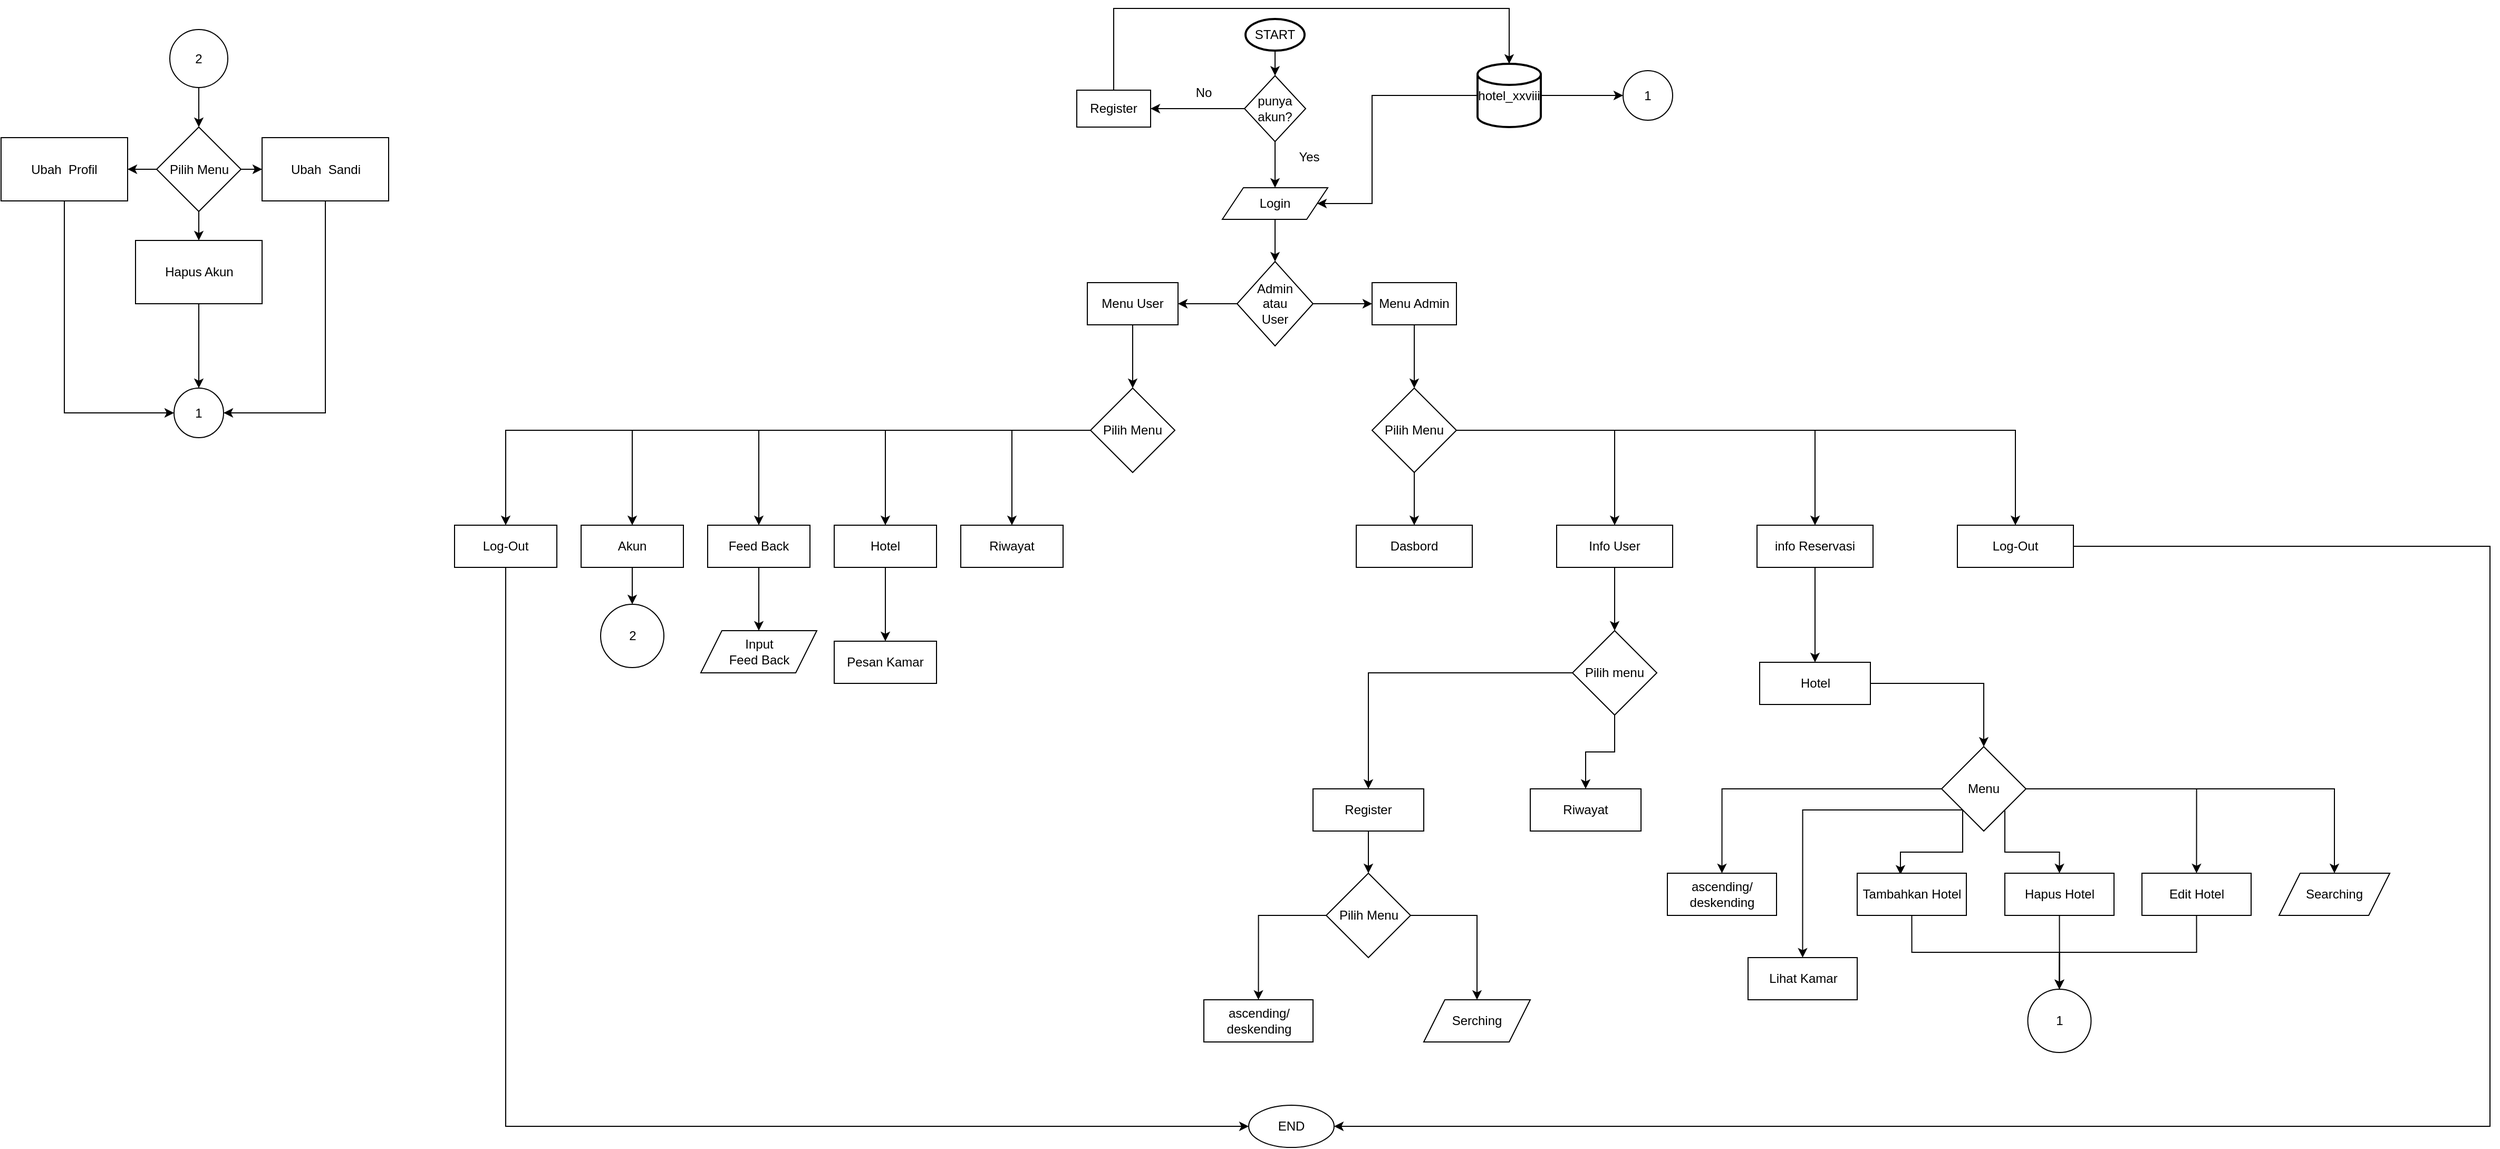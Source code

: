 <mxfile version="20.5.3" type="device"><diagram id="qQ9AL1fD26CuaHoBBLh9" name="Halaman-1"><mxGraphModel dx="2955" dy="978" grid="1" gridSize="10" guides="1" tooltips="1" connect="1" arrows="1" fold="1" page="1" pageScale="1" pageWidth="827" pageHeight="1169" math="0" shadow="0"><root><mxCell id="0"/><mxCell id="1" parent="0"/><mxCell id="fLt3tB8gpsDmZi_ovs86-10" style="edgeStyle=orthogonalEdgeStyle;rounded=0;orthogonalLoop=1;jettySize=auto;html=1;exitX=0.5;exitY=1;exitDx=0;exitDy=0;exitPerimeter=0;entryX=0.5;entryY=0;entryDx=0;entryDy=0;" parent="1" source="fLt3tB8gpsDmZi_ovs86-2" target="fLt3tB8gpsDmZi_ovs86-5" edge="1"><mxGeometry relative="1" as="geometry"/></mxCell><mxCell id="fLt3tB8gpsDmZi_ovs86-2" value="START" style="strokeWidth=2;html=1;shape=mxgraph.flowchart.start_1;whiteSpace=wrap;" parent="1" vertex="1"><mxGeometry x="370" y="30" width="56" height="30" as="geometry"/></mxCell><mxCell id="fLt3tB8gpsDmZi_ovs86-9" value="" style="edgeStyle=orthogonalEdgeStyle;rounded=0;orthogonalLoop=1;jettySize=auto;html=1;" parent="1" source="fLt3tB8gpsDmZi_ovs86-5" target="fLt3tB8gpsDmZi_ovs86-8" edge="1"><mxGeometry relative="1" as="geometry"/></mxCell><mxCell id="fLt3tB8gpsDmZi_ovs86-23" style="edgeStyle=orthogonalEdgeStyle;rounded=0;orthogonalLoop=1;jettySize=auto;html=1;exitX=0.5;exitY=1;exitDx=0;exitDy=0;" parent="1" source="fLt3tB8gpsDmZi_ovs86-5" target="fLt3tB8gpsDmZi_ovs86-22" edge="1"><mxGeometry relative="1" as="geometry"/></mxCell><mxCell id="fLt3tB8gpsDmZi_ovs86-5" value="punya&lt;br&gt;akun?" style="rhombus;whiteSpace=wrap;html=1;rounded=0;" parent="1" vertex="1"><mxGeometry x="369" y="83.75" width="58" height="62.5" as="geometry"/></mxCell><mxCell id="fLt3tB8gpsDmZi_ovs86-18" style="edgeStyle=orthogonalEdgeStyle;rounded=0;orthogonalLoop=1;jettySize=auto;html=1;exitX=0.5;exitY=0;exitDx=0;exitDy=0;entryX=0.5;entryY=0;entryDx=0;entryDy=0;entryPerimeter=0;" parent="1" source="fLt3tB8gpsDmZi_ovs86-8" target="fLt3tB8gpsDmZi_ovs86-17" edge="1"><mxGeometry relative="1" as="geometry"><Array as="points"><mxPoint x="245" y="20"/><mxPoint x="620" y="20"/></Array></mxGeometry></mxCell><mxCell id="fLt3tB8gpsDmZi_ovs86-8" value="Register" style="whiteSpace=wrap;html=1;rounded=0;" parent="1" vertex="1"><mxGeometry x="210" y="97.5" width="70" height="35" as="geometry"/></mxCell><mxCell id="fLt3tB8gpsDmZi_ovs86-12" value="Yes" style="text;html=1;align=center;verticalAlign=middle;resizable=0;points=[];autosize=1;strokeColor=none;fillColor=none;" parent="1" vertex="1"><mxGeometry x="410" y="146.25" width="40" height="30" as="geometry"/></mxCell><mxCell id="fLt3tB8gpsDmZi_ovs86-13" value="No" style="text;html=1;align=center;verticalAlign=middle;resizable=0;points=[];autosize=1;strokeColor=none;fillColor=none;" parent="1" vertex="1"><mxGeometry x="310" y="85" width="40" height="30" as="geometry"/></mxCell><mxCell id="fLt3tB8gpsDmZi_ovs86-40" style="edgeStyle=orthogonalEdgeStyle;rounded=0;orthogonalLoop=1;jettySize=auto;html=1;exitX=0;exitY=0.5;exitDx=0;exitDy=0;exitPerimeter=0;entryX=1;entryY=0.5;entryDx=0;entryDy=0;" parent="1" source="fLt3tB8gpsDmZi_ovs86-17" target="fLt3tB8gpsDmZi_ovs86-22" edge="1"><mxGeometry relative="1" as="geometry"><Array as="points"><mxPoint x="490" y="103"/><mxPoint x="490" y="205"/></Array></mxGeometry></mxCell><mxCell id="4eVXdx5uyCK_arHC674y-55" style="edgeStyle=orthogonalEdgeStyle;rounded=0;orthogonalLoop=1;jettySize=auto;html=1;exitX=1;exitY=0.5;exitDx=0;exitDy=0;exitPerimeter=0;entryX=0;entryY=0.5;entryDx=0;entryDy=0;" edge="1" parent="1" source="fLt3tB8gpsDmZi_ovs86-17" target="4eVXdx5uyCK_arHC674y-52"><mxGeometry relative="1" as="geometry"/></mxCell><mxCell id="fLt3tB8gpsDmZi_ovs86-17" value="hotel_xxviii" style="strokeWidth=2;html=1;shape=mxgraph.flowchart.database;whiteSpace=wrap;" parent="1" vertex="1"><mxGeometry x="590" y="72.5" width="60" height="60" as="geometry"/></mxCell><mxCell id="fLt3tB8gpsDmZi_ovs86-35" value="" style="edgeStyle=orthogonalEdgeStyle;rounded=0;orthogonalLoop=1;jettySize=auto;html=1;" parent="1" source="fLt3tB8gpsDmZi_ovs86-22" target="fLt3tB8gpsDmZi_ovs86-34" edge="1"><mxGeometry relative="1" as="geometry"/></mxCell><mxCell id="fLt3tB8gpsDmZi_ovs86-22" value="Login" style="shape=parallelogram;perimeter=parallelogramPerimeter;whiteSpace=wrap;html=1;fixedSize=1;" parent="1" vertex="1"><mxGeometry x="348" y="190" width="100" height="30" as="geometry"/></mxCell><mxCell id="fLt3tB8gpsDmZi_ovs86-37" value="" style="edgeStyle=orthogonalEdgeStyle;rounded=0;orthogonalLoop=1;jettySize=auto;html=1;" parent="1" source="fLt3tB8gpsDmZi_ovs86-34" target="fLt3tB8gpsDmZi_ovs86-36" edge="1"><mxGeometry relative="1" as="geometry"/></mxCell><mxCell id="fLt3tB8gpsDmZi_ovs86-39" value="" style="edgeStyle=orthogonalEdgeStyle;rounded=0;orthogonalLoop=1;jettySize=auto;html=1;" parent="1" source="fLt3tB8gpsDmZi_ovs86-34" target="fLt3tB8gpsDmZi_ovs86-38" edge="1"><mxGeometry relative="1" as="geometry"/></mxCell><mxCell id="fLt3tB8gpsDmZi_ovs86-34" value="Admin&lt;br&gt;atau&lt;br&gt;User" style="rhombus;whiteSpace=wrap;html=1;" parent="1" vertex="1"><mxGeometry x="362" y="260" width="72" height="80" as="geometry"/></mxCell><mxCell id="fLt3tB8gpsDmZi_ovs86-64" value="" style="edgeStyle=orthogonalEdgeStyle;rounded=0;orthogonalLoop=1;jettySize=auto;html=1;" parent="1" source="fLt3tB8gpsDmZi_ovs86-36" target="fLt3tB8gpsDmZi_ovs86-63" edge="1"><mxGeometry relative="1" as="geometry"/></mxCell><mxCell id="fLt3tB8gpsDmZi_ovs86-36" value="Menu Admin" style="whiteSpace=wrap;html=1;" parent="1" vertex="1"><mxGeometry x="490" y="280" width="80" height="40" as="geometry"/></mxCell><mxCell id="fLt3tB8gpsDmZi_ovs86-45" value="" style="edgeStyle=orthogonalEdgeStyle;rounded=0;orthogonalLoop=1;jettySize=auto;html=1;" parent="1" source="fLt3tB8gpsDmZi_ovs86-38" target="fLt3tB8gpsDmZi_ovs86-44" edge="1"><mxGeometry relative="1" as="geometry"/></mxCell><mxCell id="fLt3tB8gpsDmZi_ovs86-38" value="Menu User" style="whiteSpace=wrap;html=1;" parent="1" vertex="1"><mxGeometry x="220" y="280" width="86" height="40" as="geometry"/></mxCell><mxCell id="fLt3tB8gpsDmZi_ovs86-61" style="edgeStyle=orthogonalEdgeStyle;rounded=0;orthogonalLoop=1;jettySize=auto;html=1;exitX=0;exitY=0.5;exitDx=0;exitDy=0;entryX=0.5;entryY=0;entryDx=0;entryDy=0;" parent="1" source="fLt3tB8gpsDmZi_ovs86-44" target="fLt3tB8gpsDmZi_ovs86-56" edge="1"><mxGeometry relative="1" as="geometry"/></mxCell><mxCell id="fLt3tB8gpsDmZi_ovs86-62" style="edgeStyle=orthogonalEdgeStyle;rounded=0;orthogonalLoop=1;jettySize=auto;html=1;exitX=0;exitY=0.5;exitDx=0;exitDy=0;entryX=0.5;entryY=0;entryDx=0;entryDy=0;" parent="1" source="fLt3tB8gpsDmZi_ovs86-44" target="fLt3tB8gpsDmZi_ovs86-54" edge="1"><mxGeometry relative="1" as="geometry"/></mxCell><mxCell id="fLt3tB8gpsDmZi_ovs86-81" style="edgeStyle=orthogonalEdgeStyle;rounded=0;orthogonalLoop=1;jettySize=auto;html=1;exitX=0;exitY=0.5;exitDx=0;exitDy=0;entryX=0.5;entryY=0;entryDx=0;entryDy=0;" parent="1" source="fLt3tB8gpsDmZi_ovs86-44" target="fLt3tB8gpsDmZi_ovs86-73" edge="1"><mxGeometry relative="1" as="geometry"/></mxCell><mxCell id="4eVXdx5uyCK_arHC674y-67" style="edgeStyle=orthogonalEdgeStyle;rounded=0;orthogonalLoop=1;jettySize=auto;html=1;exitX=0;exitY=0.5;exitDx=0;exitDy=0;entryX=0.5;entryY=0;entryDx=0;entryDy=0;" edge="1" parent="1" source="fLt3tB8gpsDmZi_ovs86-44" target="fLt3tB8gpsDmZi_ovs86-52"><mxGeometry relative="1" as="geometry"/></mxCell><mxCell id="4eVXdx5uyCK_arHC674y-69" style="edgeStyle=orthogonalEdgeStyle;rounded=0;orthogonalLoop=1;jettySize=auto;html=1;exitX=0;exitY=0.5;exitDx=0;exitDy=0;entryX=0.5;entryY=0;entryDx=0;entryDy=0;" edge="1" parent="1" source="fLt3tB8gpsDmZi_ovs86-44" target="fLt3tB8gpsDmZi_ovs86-50"><mxGeometry relative="1" as="geometry"/></mxCell><mxCell id="fLt3tB8gpsDmZi_ovs86-44" value="Pilih Menu" style="rhombus;whiteSpace=wrap;html=1;" parent="1" vertex="1"><mxGeometry x="223" y="380" width="80" height="80" as="geometry"/></mxCell><mxCell id="fLt3tB8gpsDmZi_ovs86-46" value="Pesan Kamar" style="whiteSpace=wrap;html=1;" parent="1" vertex="1"><mxGeometry x="-20" y="620" width="97" height="40" as="geometry"/></mxCell><mxCell id="fLt3tB8gpsDmZi_ovs86-50" value="Riwayat" style="whiteSpace=wrap;html=1;" parent="1" vertex="1"><mxGeometry x="100" y="510" width="97" height="40" as="geometry"/></mxCell><mxCell id="4eVXdx5uyCK_arHC674y-68" style="edgeStyle=orthogonalEdgeStyle;rounded=0;orthogonalLoop=1;jettySize=auto;html=1;exitX=0.5;exitY=1;exitDx=0;exitDy=0;entryX=0.5;entryY=0;entryDx=0;entryDy=0;" edge="1" parent="1" source="fLt3tB8gpsDmZi_ovs86-52" target="fLt3tB8gpsDmZi_ovs86-46"><mxGeometry relative="1" as="geometry"/></mxCell><mxCell id="fLt3tB8gpsDmZi_ovs86-52" value="Hotel" style="whiteSpace=wrap;html=1;" parent="1" vertex="1"><mxGeometry x="-20" y="510" width="97" height="40" as="geometry"/></mxCell><mxCell id="4eVXdx5uyCK_arHC674y-65" style="edgeStyle=orthogonalEdgeStyle;rounded=0;orthogonalLoop=1;jettySize=auto;html=1;exitX=0.5;exitY=1;exitDx=0;exitDy=0;" edge="1" parent="1" source="fLt3tB8gpsDmZi_ovs86-54" target="4eVXdx5uyCK_arHC674y-64"><mxGeometry relative="1" as="geometry"/></mxCell><mxCell id="fLt3tB8gpsDmZi_ovs86-54" value="Feed Back" style="whiteSpace=wrap;html=1;" parent="1" vertex="1"><mxGeometry x="-140" y="510" width="97" height="40" as="geometry"/></mxCell><mxCell id="4eVXdx5uyCK_arHC674y-79" style="edgeStyle=orthogonalEdgeStyle;rounded=0;orthogonalLoop=1;jettySize=auto;html=1;exitX=0.5;exitY=1;exitDx=0;exitDy=0;" edge="1" parent="1" source="fLt3tB8gpsDmZi_ovs86-56" target="4eVXdx5uyCK_arHC674y-63"><mxGeometry relative="1" as="geometry"/></mxCell><mxCell id="fLt3tB8gpsDmZi_ovs86-56" value="Akun" style="whiteSpace=wrap;html=1;" parent="1" vertex="1"><mxGeometry x="-260" y="510" width="97" height="40" as="geometry"/></mxCell><mxCell id="fLt3tB8gpsDmZi_ovs86-66" value="" style="edgeStyle=orthogonalEdgeStyle;rounded=0;orthogonalLoop=1;jettySize=auto;html=1;" parent="1" source="fLt3tB8gpsDmZi_ovs86-63" target="fLt3tB8gpsDmZi_ovs86-65" edge="1"><mxGeometry relative="1" as="geometry"/></mxCell><mxCell id="fLt3tB8gpsDmZi_ovs86-75" style="edgeStyle=orthogonalEdgeStyle;rounded=0;orthogonalLoop=1;jettySize=auto;html=1;exitX=1;exitY=0.5;exitDx=0;exitDy=0;" parent="1" source="fLt3tB8gpsDmZi_ovs86-63" target="fLt3tB8gpsDmZi_ovs86-67" edge="1"><mxGeometry relative="1" as="geometry"/></mxCell><mxCell id="fLt3tB8gpsDmZi_ovs86-76" style="edgeStyle=orthogonalEdgeStyle;rounded=0;orthogonalLoop=1;jettySize=auto;html=1;exitX=1;exitY=0.5;exitDx=0;exitDy=0;entryX=0.5;entryY=0;entryDx=0;entryDy=0;" parent="1" source="fLt3tB8gpsDmZi_ovs86-63" target="fLt3tB8gpsDmZi_ovs86-69" edge="1"><mxGeometry relative="1" as="geometry"/></mxCell><mxCell id="fLt3tB8gpsDmZi_ovs86-77" style="edgeStyle=orthogonalEdgeStyle;rounded=0;orthogonalLoop=1;jettySize=auto;html=1;exitX=1;exitY=0.5;exitDx=0;exitDy=0;entryX=0.5;entryY=0;entryDx=0;entryDy=0;" parent="1" source="fLt3tB8gpsDmZi_ovs86-63" target="fLt3tB8gpsDmZi_ovs86-71" edge="1"><mxGeometry relative="1" as="geometry"/></mxCell><mxCell id="fLt3tB8gpsDmZi_ovs86-63" value="Pilih Menu" style="rhombus;whiteSpace=wrap;html=1;" parent="1" vertex="1"><mxGeometry x="490" y="380" width="80" height="80" as="geometry"/></mxCell><mxCell id="fLt3tB8gpsDmZi_ovs86-65" value="Dasbord" style="whiteSpace=wrap;html=1;" parent="1" vertex="1"><mxGeometry x="475" y="510" width="110" height="40" as="geometry"/></mxCell><mxCell id="4eVXdx5uyCK_arHC674y-2" value="" style="edgeStyle=orthogonalEdgeStyle;rounded=0;orthogonalLoop=1;jettySize=auto;html=1;" edge="1" parent="1" source="fLt3tB8gpsDmZi_ovs86-67" target="4eVXdx5uyCK_arHC674y-1"><mxGeometry relative="1" as="geometry"/></mxCell><mxCell id="fLt3tB8gpsDmZi_ovs86-67" value="Info User" style="whiteSpace=wrap;html=1;" parent="1" vertex="1"><mxGeometry x="665" y="510" width="110" height="40" as="geometry"/></mxCell><mxCell id="4eVXdx5uyCK_arHC674y-42" style="edgeStyle=orthogonalEdgeStyle;rounded=0;orthogonalLoop=1;jettySize=auto;html=1;exitX=0.5;exitY=1;exitDx=0;exitDy=0;entryX=0.5;entryY=0;entryDx=0;entryDy=0;" edge="1" parent="1" source="fLt3tB8gpsDmZi_ovs86-69" target="4eVXdx5uyCK_arHC674y-18"><mxGeometry relative="1" as="geometry"/></mxCell><mxCell id="fLt3tB8gpsDmZi_ovs86-69" value="info Reservasi" style="whiteSpace=wrap;html=1;" parent="1" vertex="1"><mxGeometry x="855" y="510" width="110" height="40" as="geometry"/></mxCell><mxCell id="4eVXdx5uyCK_arHC674y-54" style="edgeStyle=orthogonalEdgeStyle;rounded=0;orthogonalLoop=1;jettySize=auto;html=1;exitX=1;exitY=0.5;exitDx=0;exitDy=0;entryX=1;entryY=0.5;entryDx=0;entryDy=0;" edge="1" parent="1" source="fLt3tB8gpsDmZi_ovs86-71" target="4eVXdx5uyCK_arHC674y-53"><mxGeometry relative="1" as="geometry"><Array as="points"><mxPoint x="1550" y="530"/><mxPoint x="1550" y="1080"/></Array></mxGeometry></mxCell><mxCell id="fLt3tB8gpsDmZi_ovs86-71" value="Log-Out" style="whiteSpace=wrap;html=1;" parent="1" vertex="1"><mxGeometry x="1045" y="510" width="110" height="40" as="geometry"/></mxCell><mxCell id="4eVXdx5uyCK_arHC674y-62" style="edgeStyle=orthogonalEdgeStyle;rounded=0;orthogonalLoop=1;jettySize=auto;html=1;exitX=0.5;exitY=1;exitDx=0;exitDy=0;entryX=0;entryY=0.5;entryDx=0;entryDy=0;" edge="1" parent="1" source="fLt3tB8gpsDmZi_ovs86-73" target="4eVXdx5uyCK_arHC674y-53"><mxGeometry relative="1" as="geometry"/></mxCell><mxCell id="fLt3tB8gpsDmZi_ovs86-73" value="Log-Out" style="whiteSpace=wrap;html=1;" parent="1" vertex="1"><mxGeometry x="-380" y="510" width="97" height="40" as="geometry"/></mxCell><mxCell id="4eVXdx5uyCK_arHC674y-24" style="edgeStyle=orthogonalEdgeStyle;rounded=0;orthogonalLoop=1;jettySize=auto;html=1;exitX=0.5;exitY=1;exitDx=0;exitDy=0;entryX=0.5;entryY=0;entryDx=0;entryDy=0;" edge="1" parent="1" source="4eVXdx5uyCK_arHC674y-1" target="4eVXdx5uyCK_arHC674y-7"><mxGeometry relative="1" as="geometry"/></mxCell><mxCell id="4eVXdx5uyCK_arHC674y-25" style="edgeStyle=orthogonalEdgeStyle;rounded=0;orthogonalLoop=1;jettySize=auto;html=1;exitX=0;exitY=0.5;exitDx=0;exitDy=0;entryX=0.5;entryY=0;entryDx=0;entryDy=0;" edge="1" parent="1" source="4eVXdx5uyCK_arHC674y-1" target="4eVXdx5uyCK_arHC674y-3"><mxGeometry relative="1" as="geometry"/></mxCell><mxCell id="4eVXdx5uyCK_arHC674y-1" value="Pilih menu" style="rhombus;whiteSpace=wrap;html=1;" vertex="1" parent="1"><mxGeometry x="680" y="610" width="80" height="80" as="geometry"/></mxCell><mxCell id="4eVXdx5uyCK_arHC674y-27" style="edgeStyle=orthogonalEdgeStyle;rounded=0;orthogonalLoop=1;jettySize=auto;html=1;exitX=0.5;exitY=1;exitDx=0;exitDy=0;" edge="1" parent="1" source="4eVXdx5uyCK_arHC674y-3" target="4eVXdx5uyCK_arHC674y-26"><mxGeometry relative="1" as="geometry"/></mxCell><mxCell id="4eVXdx5uyCK_arHC674y-3" value="Register" style="whiteSpace=wrap;html=1;" vertex="1" parent="1"><mxGeometry x="434" y="760" width="105" height="40" as="geometry"/></mxCell><mxCell id="4eVXdx5uyCK_arHC674y-7" value="Riwayat" style="whiteSpace=wrap;html=1;" vertex="1" parent="1"><mxGeometry x="640" y="760" width="105" height="40" as="geometry"/></mxCell><mxCell id="4eVXdx5uyCK_arHC674y-39" value="" style="edgeStyle=orthogonalEdgeStyle;rounded=0;orthogonalLoop=1;jettySize=auto;html=1;" edge="1" parent="1" source="4eVXdx5uyCK_arHC674y-18" target="4eVXdx5uyCK_arHC674y-38"><mxGeometry relative="1" as="geometry"/></mxCell><mxCell id="4eVXdx5uyCK_arHC674y-18" value="Hotel" style="whiteSpace=wrap;html=1;" vertex="1" parent="1"><mxGeometry x="857.5" y="640" width="105" height="40" as="geometry"/></mxCell><mxCell id="4eVXdx5uyCK_arHC674y-32" style="edgeStyle=orthogonalEdgeStyle;rounded=0;orthogonalLoop=1;jettySize=auto;html=1;exitX=1;exitY=0.5;exitDx=0;exitDy=0;entryX=0.5;entryY=0;entryDx=0;entryDy=0;" edge="1" parent="1" source="4eVXdx5uyCK_arHC674y-26" target="4eVXdx5uyCK_arHC674y-31"><mxGeometry relative="1" as="geometry"/></mxCell><mxCell id="4eVXdx5uyCK_arHC674y-37" style="edgeStyle=orthogonalEdgeStyle;rounded=0;orthogonalLoop=1;jettySize=auto;html=1;exitX=0;exitY=0.5;exitDx=0;exitDy=0;entryX=0.5;entryY=0;entryDx=0;entryDy=0;" edge="1" parent="1" source="4eVXdx5uyCK_arHC674y-26" target="4eVXdx5uyCK_arHC674y-34"><mxGeometry relative="1" as="geometry"/></mxCell><mxCell id="4eVXdx5uyCK_arHC674y-26" value="Pilih Menu" style="rhombus;whiteSpace=wrap;html=1;" vertex="1" parent="1"><mxGeometry x="446.5" y="840" width="80" height="80" as="geometry"/></mxCell><mxCell id="4eVXdx5uyCK_arHC674y-31" value="Serching" style="shape=parallelogram;perimeter=parallelogramPerimeter;whiteSpace=wrap;html=1;fixedSize=1;" vertex="1" parent="1"><mxGeometry x="539" y="960" width="101" height="40" as="geometry"/></mxCell><mxCell id="4eVXdx5uyCK_arHC674y-34" value="ascending/&lt;br&gt;deskending" style="whiteSpace=wrap;html=1;" vertex="1" parent="1"><mxGeometry x="330.5" y="960" width="103.5" height="40" as="geometry"/></mxCell><mxCell id="4eVXdx5uyCK_arHC674y-41" value="" style="edgeStyle=orthogonalEdgeStyle;rounded=0;orthogonalLoop=1;jettySize=auto;html=1;" edge="1" parent="1" source="4eVXdx5uyCK_arHC674y-38" target="4eVXdx5uyCK_arHC674y-40"><mxGeometry relative="1" as="geometry"/></mxCell><mxCell id="4eVXdx5uyCK_arHC674y-46" style="edgeStyle=orthogonalEdgeStyle;rounded=0;orthogonalLoop=1;jettySize=auto;html=1;exitX=1;exitY=1;exitDx=0;exitDy=0;entryX=0.5;entryY=0;entryDx=0;entryDy=0;" edge="1" parent="1" source="4eVXdx5uyCK_arHC674y-38" target="4eVXdx5uyCK_arHC674y-45"><mxGeometry relative="1" as="geometry"/></mxCell><mxCell id="4eVXdx5uyCK_arHC674y-47" style="edgeStyle=orthogonalEdgeStyle;rounded=0;orthogonalLoop=1;jettySize=auto;html=1;exitX=0;exitY=1;exitDx=0;exitDy=0;entryX=0.396;entryY=0.033;entryDx=0;entryDy=0;entryPerimeter=0;" edge="1" parent="1" source="4eVXdx5uyCK_arHC674y-38" target="4eVXdx5uyCK_arHC674y-43"><mxGeometry relative="1" as="geometry"/></mxCell><mxCell id="4eVXdx5uyCK_arHC674y-48" style="edgeStyle=orthogonalEdgeStyle;rounded=0;orthogonalLoop=1;jettySize=auto;html=1;exitX=0;exitY=0.5;exitDx=0;exitDy=0;entryX=0.5;entryY=0;entryDx=0;entryDy=0;" edge="1" parent="1" source="4eVXdx5uyCK_arHC674y-38" target="4eVXdx5uyCK_arHC674y-44"><mxGeometry relative="1" as="geometry"/></mxCell><mxCell id="4eVXdx5uyCK_arHC674y-51" style="edgeStyle=orthogonalEdgeStyle;rounded=0;orthogonalLoop=1;jettySize=auto;html=1;exitX=1;exitY=0.5;exitDx=0;exitDy=0;entryX=0.5;entryY=0;entryDx=0;entryDy=0;" edge="1" parent="1" source="4eVXdx5uyCK_arHC674y-38" target="4eVXdx5uyCK_arHC674y-50"><mxGeometry relative="1" as="geometry"/></mxCell><mxCell id="4eVXdx5uyCK_arHC674y-61" style="edgeStyle=orthogonalEdgeStyle;rounded=0;orthogonalLoop=1;jettySize=auto;html=1;exitX=0;exitY=1;exitDx=0;exitDy=0;entryX=0.5;entryY=0;entryDx=0;entryDy=0;" edge="1" parent="1" source="4eVXdx5uyCK_arHC674y-38" target="4eVXdx5uyCK_arHC674y-60"><mxGeometry relative="1" as="geometry"/></mxCell><mxCell id="4eVXdx5uyCK_arHC674y-38" value="Menu" style="rhombus;whiteSpace=wrap;html=1;" vertex="1" parent="1"><mxGeometry x="1030" y="720" width="80" height="80" as="geometry"/></mxCell><mxCell id="4eVXdx5uyCK_arHC674y-40" value="Searching" style="shape=parallelogram;perimeter=parallelogramPerimeter;whiteSpace=wrap;html=1;fixedSize=1;" vertex="1" parent="1"><mxGeometry x="1350" y="840" width="105" height="40" as="geometry"/></mxCell><mxCell id="4eVXdx5uyCK_arHC674y-59" style="edgeStyle=orthogonalEdgeStyle;rounded=0;orthogonalLoop=1;jettySize=auto;html=1;exitX=0.5;exitY=1;exitDx=0;exitDy=0;entryX=0.5;entryY=0;entryDx=0;entryDy=0;" edge="1" parent="1" source="4eVXdx5uyCK_arHC674y-43" target="4eVXdx5uyCK_arHC674y-56"><mxGeometry relative="1" as="geometry"/></mxCell><mxCell id="4eVXdx5uyCK_arHC674y-43" value="Tambahkan Hotel" style="whiteSpace=wrap;html=1;" vertex="1" parent="1"><mxGeometry x="950" y="840" width="103.5" height="40" as="geometry"/></mxCell><mxCell id="4eVXdx5uyCK_arHC674y-44" value="ascending/&lt;br&gt;deskending" style="whiteSpace=wrap;html=1;" vertex="1" parent="1"><mxGeometry x="770" y="840" width="103.5" height="40" as="geometry"/></mxCell><mxCell id="4eVXdx5uyCK_arHC674y-58" style="edgeStyle=orthogonalEdgeStyle;rounded=0;orthogonalLoop=1;jettySize=auto;html=1;exitX=0.5;exitY=1;exitDx=0;exitDy=0;" edge="1" parent="1" source="4eVXdx5uyCK_arHC674y-45"><mxGeometry relative="1" as="geometry"><mxPoint x="1141.667" y="950" as="targetPoint"/></mxGeometry></mxCell><mxCell id="4eVXdx5uyCK_arHC674y-45" value="Hapus Hotel" style="whiteSpace=wrap;html=1;" vertex="1" parent="1"><mxGeometry x="1090" y="840" width="103.5" height="40" as="geometry"/></mxCell><mxCell id="4eVXdx5uyCK_arHC674y-57" style="edgeStyle=orthogonalEdgeStyle;rounded=0;orthogonalLoop=1;jettySize=auto;html=1;exitX=0.5;exitY=1;exitDx=0;exitDy=0;entryX=0.5;entryY=0;entryDx=0;entryDy=0;" edge="1" parent="1" source="4eVXdx5uyCK_arHC674y-50" target="4eVXdx5uyCK_arHC674y-56"><mxGeometry relative="1" as="geometry"/></mxCell><mxCell id="4eVXdx5uyCK_arHC674y-50" value="Edit Hotel" style="whiteSpace=wrap;html=1;" vertex="1" parent="1"><mxGeometry x="1220" y="840" width="103.5" height="40" as="geometry"/></mxCell><mxCell id="4eVXdx5uyCK_arHC674y-52" value="1" style="ellipse;whiteSpace=wrap;html=1;aspect=fixed;" vertex="1" parent="1"><mxGeometry x="728" y="79" width="47" height="47" as="geometry"/></mxCell><mxCell id="4eVXdx5uyCK_arHC674y-53" value="END" style="ellipse;whiteSpace=wrap;html=1;" vertex="1" parent="1"><mxGeometry x="373" y="1060" width="81" height="40" as="geometry"/></mxCell><mxCell id="4eVXdx5uyCK_arHC674y-56" value="1" style="ellipse;whiteSpace=wrap;html=1;aspect=fixed;" vertex="1" parent="1"><mxGeometry x="1111.75" y="950" width="60" height="60" as="geometry"/></mxCell><mxCell id="4eVXdx5uyCK_arHC674y-60" value="Lihat Kamar" style="whiteSpace=wrap;html=1;" vertex="1" parent="1"><mxGeometry x="846.5" y="920" width="103.5" height="40" as="geometry"/></mxCell><mxCell id="4eVXdx5uyCK_arHC674y-63" value="2" style="ellipse;whiteSpace=wrap;html=1;aspect=fixed;" vertex="1" parent="1"><mxGeometry x="-241.5" y="585" width="60" height="60" as="geometry"/></mxCell><mxCell id="4eVXdx5uyCK_arHC674y-64" value="Input &lt;br&gt;Feed Back" style="shape=parallelogram;perimeter=parallelogramPerimeter;whiteSpace=wrap;html=1;fixedSize=1;" vertex="1" parent="1"><mxGeometry x="-146.5" y="610" width="110" height="40" as="geometry"/></mxCell><mxCell id="4eVXdx5uyCK_arHC674y-72" style="edgeStyle=orthogonalEdgeStyle;rounded=0;orthogonalLoop=1;jettySize=auto;html=1;exitX=0.5;exitY=1;exitDx=0;exitDy=0;entryX=0.5;entryY=0;entryDx=0;entryDy=0;" edge="1" parent="1" source="4eVXdx5uyCK_arHC674y-70" target="4eVXdx5uyCK_arHC674y-71"><mxGeometry relative="1" as="geometry"/></mxCell><mxCell id="4eVXdx5uyCK_arHC674y-70" value="2" style="ellipse;whiteSpace=wrap;html=1;aspect=fixed;" vertex="1" parent="1"><mxGeometry x="-650" y="40" width="55" height="55" as="geometry"/></mxCell><mxCell id="4eVXdx5uyCK_arHC674y-74" value="" style="edgeStyle=orthogonalEdgeStyle;rounded=0;orthogonalLoop=1;jettySize=auto;html=1;" edge="1" parent="1" source="4eVXdx5uyCK_arHC674y-71" target="4eVXdx5uyCK_arHC674y-73"><mxGeometry relative="1" as="geometry"/></mxCell><mxCell id="4eVXdx5uyCK_arHC674y-76" value="" style="edgeStyle=orthogonalEdgeStyle;rounded=0;orthogonalLoop=1;jettySize=auto;html=1;" edge="1" parent="1" source="4eVXdx5uyCK_arHC674y-71" target="4eVXdx5uyCK_arHC674y-75"><mxGeometry relative="1" as="geometry"/></mxCell><mxCell id="4eVXdx5uyCK_arHC674y-78" value="" style="edgeStyle=orthogonalEdgeStyle;rounded=0;orthogonalLoop=1;jettySize=auto;html=1;" edge="1" parent="1" source="4eVXdx5uyCK_arHC674y-71" target="4eVXdx5uyCK_arHC674y-77"><mxGeometry relative="1" as="geometry"/></mxCell><mxCell id="4eVXdx5uyCK_arHC674y-71" value="Pilih Menu" style="rhombus;whiteSpace=wrap;html=1;" vertex="1" parent="1"><mxGeometry x="-662.5" y="132.5" width="80" height="80" as="geometry"/></mxCell><mxCell id="4eVXdx5uyCK_arHC674y-81" style="edgeStyle=orthogonalEdgeStyle;rounded=0;orthogonalLoop=1;jettySize=auto;html=1;exitX=0.5;exitY=1;exitDx=0;exitDy=0;entryX=0.5;entryY=0;entryDx=0;entryDy=0;" edge="1" parent="1" source="4eVXdx5uyCK_arHC674y-73" target="4eVXdx5uyCK_arHC674y-80"><mxGeometry relative="1" as="geometry"/></mxCell><mxCell id="4eVXdx5uyCK_arHC674y-73" value="Hapus Akun" style="whiteSpace=wrap;html=1;" vertex="1" parent="1"><mxGeometry x="-682.5" y="240" width="120" height="60" as="geometry"/></mxCell><mxCell id="4eVXdx5uyCK_arHC674y-82" style="edgeStyle=orthogonalEdgeStyle;rounded=0;orthogonalLoop=1;jettySize=auto;html=1;exitX=0.5;exitY=1;exitDx=0;exitDy=0;entryX=1;entryY=0.5;entryDx=0;entryDy=0;" edge="1" parent="1" source="4eVXdx5uyCK_arHC674y-75" target="4eVXdx5uyCK_arHC674y-80"><mxGeometry relative="1" as="geometry"/></mxCell><mxCell id="4eVXdx5uyCK_arHC674y-75" value="Ubah&amp;nbsp; Sandi" style="whiteSpace=wrap;html=1;" vertex="1" parent="1"><mxGeometry x="-562.5" y="142.5" width="120" height="60" as="geometry"/></mxCell><mxCell id="4eVXdx5uyCK_arHC674y-83" style="edgeStyle=orthogonalEdgeStyle;rounded=0;orthogonalLoop=1;jettySize=auto;html=1;exitX=0.5;exitY=1;exitDx=0;exitDy=0;entryX=0;entryY=0.5;entryDx=0;entryDy=0;" edge="1" parent="1" source="4eVXdx5uyCK_arHC674y-77" target="4eVXdx5uyCK_arHC674y-80"><mxGeometry relative="1" as="geometry"/></mxCell><mxCell id="4eVXdx5uyCK_arHC674y-77" value="Ubah&amp;nbsp; Profil" style="whiteSpace=wrap;html=1;" vertex="1" parent="1"><mxGeometry x="-810" y="142.5" width="120" height="60" as="geometry"/></mxCell><mxCell id="4eVXdx5uyCK_arHC674y-80" value="1" style="ellipse;whiteSpace=wrap;html=1;aspect=fixed;" vertex="1" parent="1"><mxGeometry x="-646" y="380" width="47" height="47" as="geometry"/></mxCell></root></mxGraphModel></diagram></mxfile>